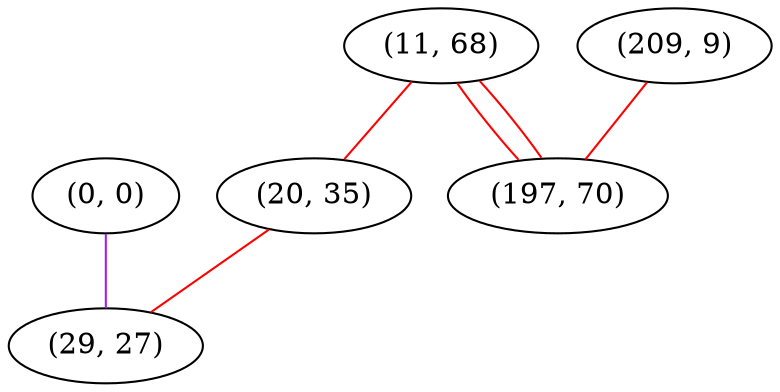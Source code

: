 graph "" {
"(0, 0)";
"(11, 68)";
"(209, 9)";
"(20, 35)";
"(197, 70)";
"(29, 27)";
"(0, 0)" -- "(29, 27)"  [color=purple, key=0, weight=4];
"(11, 68)" -- "(197, 70)"  [color=red, key=0, weight=1];
"(11, 68)" -- "(197, 70)"  [color=red, key=1, weight=1];
"(11, 68)" -- "(20, 35)"  [color=red, key=0, weight=1];
"(209, 9)" -- "(197, 70)"  [color=red, key=0, weight=1];
"(20, 35)" -- "(29, 27)"  [color=red, key=0, weight=1];
}
